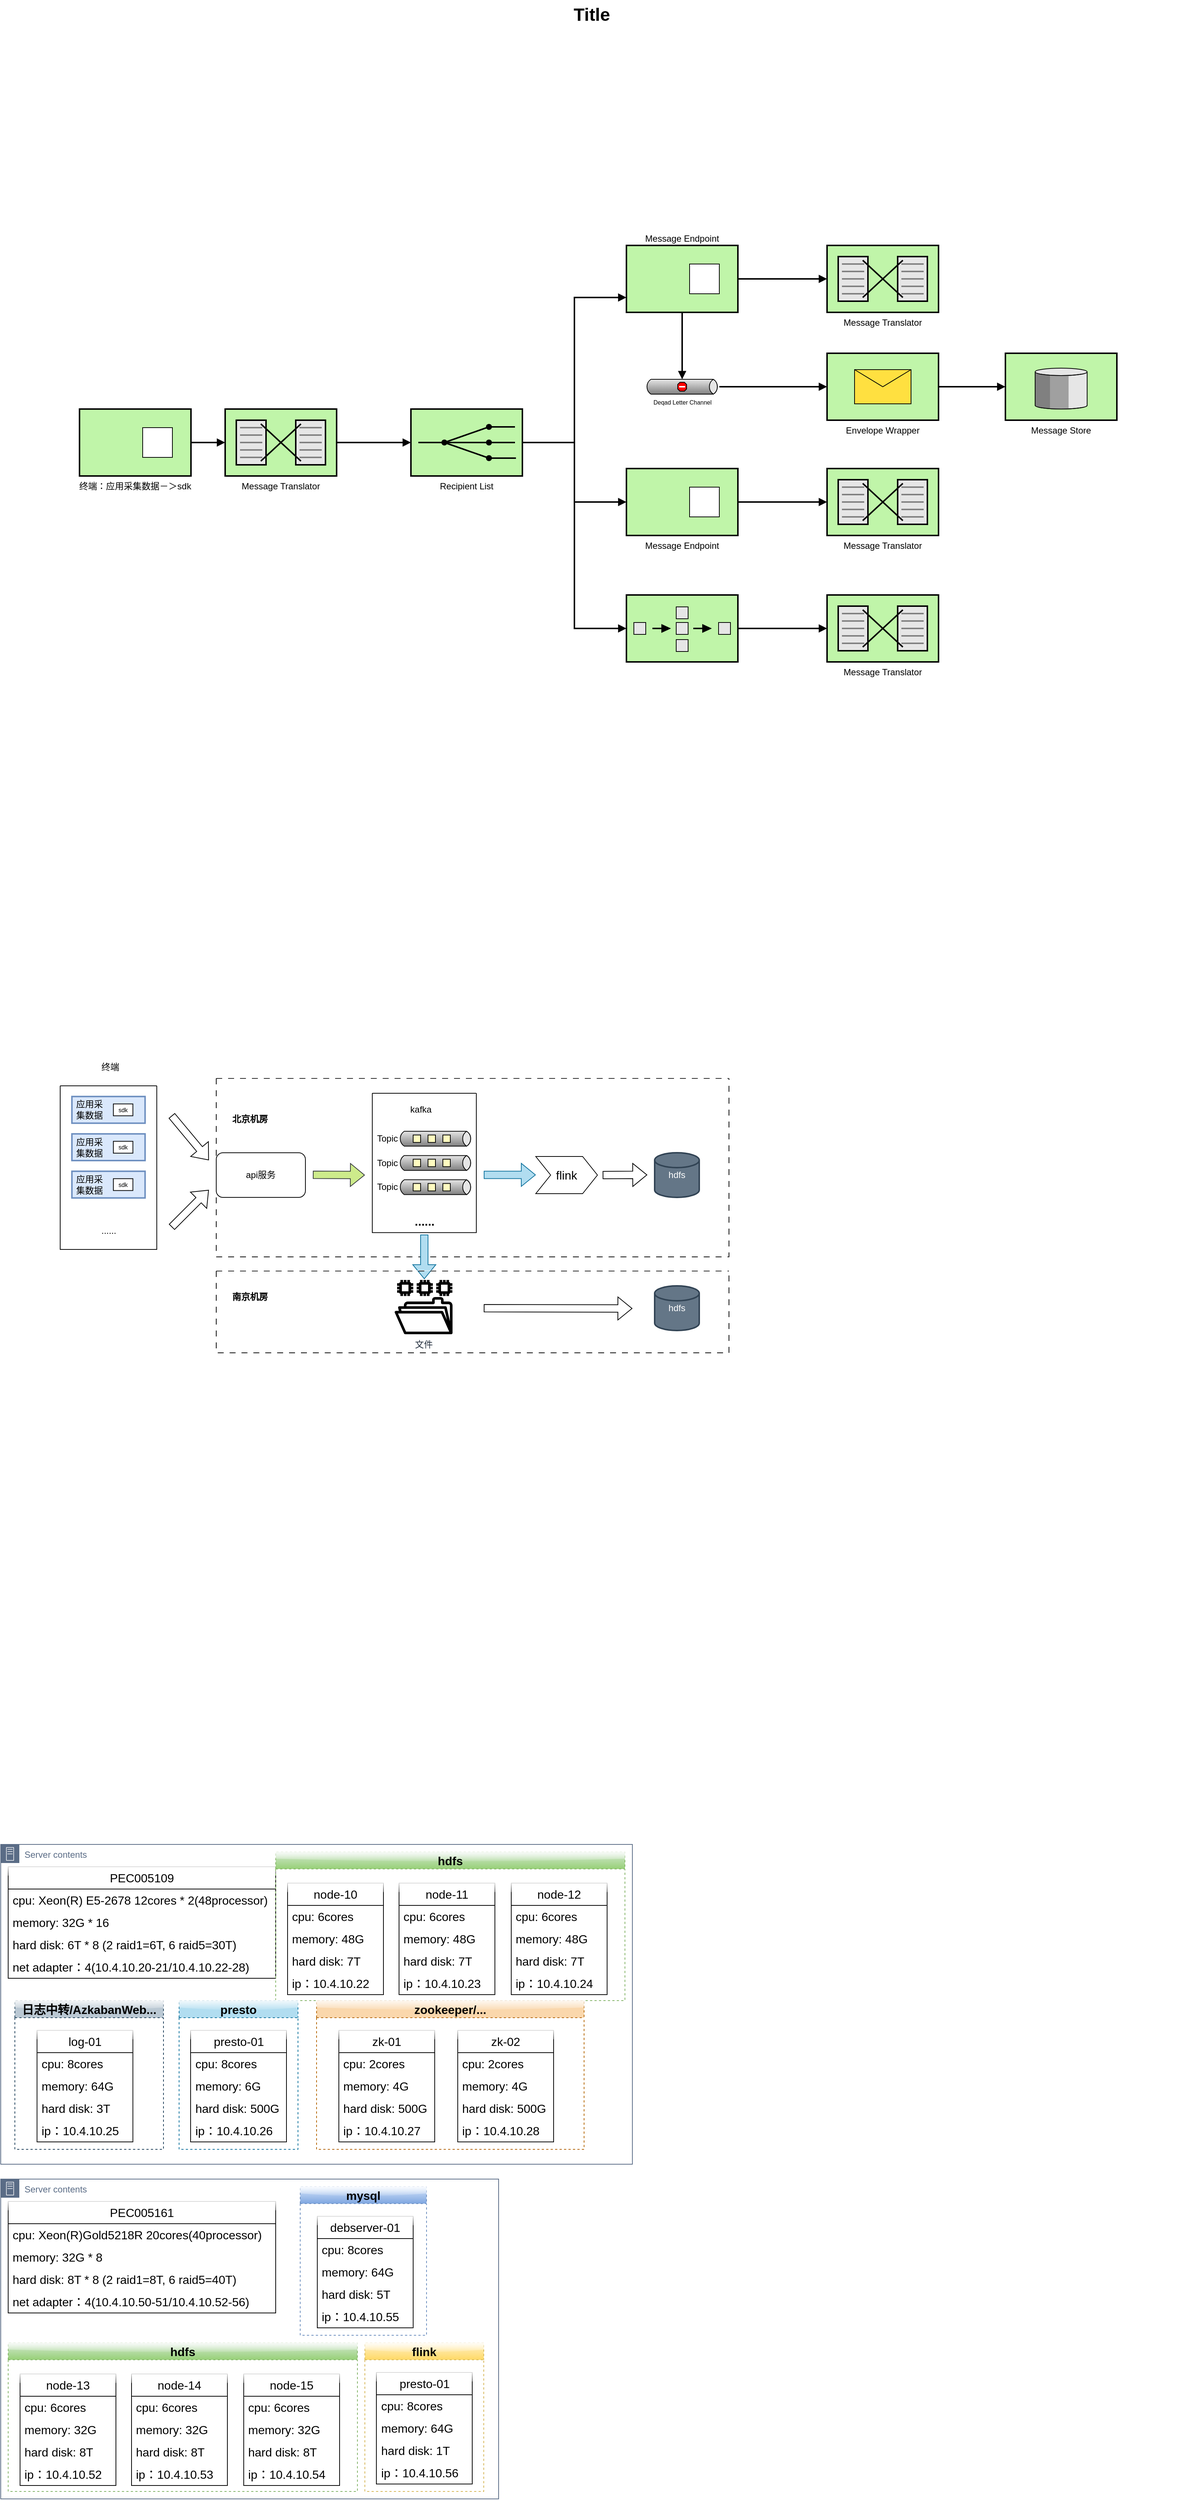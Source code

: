 <mxfile version="20.8.23" type="github">
  <diagram name="Page-1" id="74b105a0-9070-1c63-61bc-23e55f88626e">
    <mxGraphModel dx="1963" dy="1090" grid="1" gridSize="10" guides="1" tooltips="1" connect="1" arrows="0" fold="1" page="1" pageScale="1.5" pageWidth="1169" pageHeight="826" background="none" math="0" shadow="0">
      <root>
        <mxCell id="0" style=";html=1;" />
        <mxCell id="1" style=";html=1;" parent="0" />
        <mxCell id="10b056a9c633e61c-18" style="edgeStyle=orthogonalEdgeStyle;rounded=0;html=1;endArrow=block;endFill=1;jettySize=auto;orthogonalLoop=1;strokeWidth=2;startArrow=none;startFill=0;" parent="1" source="10b056a9c633e61c-1" target="10b056a9c633e61c-2" edge="1">
          <mxGeometry relative="1" as="geometry" />
        </mxCell>
        <mxCell id="10b056a9c633e61c-1" value="Message Translator" style="strokeWidth=2;dashed=0;align=center;fontSize=12;shape=mxgraph.eip.message_translator;fillColor=#c0f5a9;verticalLabelPosition=bottom;verticalAlign=top;" parent="1" vertex="1">
          <mxGeometry x="382" y="590" width="150" height="90" as="geometry" />
        </mxCell>
        <mxCell id="10b056a9c633e61c-19" style="edgeStyle=orthogonalEdgeStyle;rounded=0;html=1;endArrow=block;endFill=1;jettySize=auto;orthogonalLoop=1;strokeWidth=2;startArrow=none;startFill=0;" parent="1" source="10b056a9c633e61c-2" target="10b056a9c633e61c-6" edge="1">
          <mxGeometry relative="1" as="geometry">
            <Array as="points">
              <mxPoint x="852" y="635" />
              <mxPoint x="852" y="440" />
            </Array>
          </mxGeometry>
        </mxCell>
        <mxCell id="10b056a9c633e61c-20" style="edgeStyle=orthogonalEdgeStyle;rounded=0;html=1;endArrow=block;endFill=1;jettySize=auto;orthogonalLoop=1;strokeWidth=2;startArrow=none;startFill=0;" parent="1" source="10b056a9c633e61c-2" target="10b056a9c633e61c-8" edge="1">
          <mxGeometry relative="1" as="geometry" />
        </mxCell>
        <mxCell id="10b056a9c633e61c-21" style="edgeStyle=orthogonalEdgeStyle;rounded=0;html=1;endArrow=block;endFill=1;jettySize=auto;orthogonalLoop=1;strokeWidth=2;startArrow=none;startFill=0;" parent="1" source="10b056a9c633e61c-2" target="10b056a9c633e61c-14" edge="1">
          <mxGeometry relative="1" as="geometry">
            <Array as="points">
              <mxPoint x="852" y="635" />
              <mxPoint x="852" y="885" />
            </Array>
          </mxGeometry>
        </mxCell>
        <mxCell id="10b056a9c633e61c-2" value="Recipient List" style="strokeWidth=2;dashed=0;align=center;fontSize=12;fillColor=#c0f5a9;verticalLabelPosition=bottom;verticalAlign=top;shape=mxgraph.eip.recipient_list;" parent="1" vertex="1">
          <mxGeometry x="632" y="590" width="150" height="90" as="geometry" />
        </mxCell>
        <mxCell id="10b056a9c633e61c-17" style="edgeStyle=orthogonalEdgeStyle;rounded=0;html=1;endArrow=block;endFill=1;jettySize=auto;orthogonalLoop=1;strokeWidth=2;startArrow=none;startFill=0;" parent="1" source="10b056a9c633e61c-4" target="10b056a9c633e61c-1" edge="1">
          <mxGeometry relative="1" as="geometry" />
        </mxCell>
        <mxCell id="10b056a9c633e61c-4" value="终端：应用采集数据－＞sdk" style="strokeWidth=2;dashed=0;align=center;fontSize=12;shape=rect;verticalLabelPosition=bottom;verticalAlign=top;fillColor=#c0f5a9" parent="1" vertex="1">
          <mxGeometry x="186" y="590" width="150" height="90" as="geometry" />
        </mxCell>
        <mxCell id="10b056a9c633e61c-5" value="" style="strokeWidth=1;dashed=0;align=center;fontSize=8;shape=rect;fillColor=#ffffff;strokeColor=#000000;" parent="10b056a9c633e61c-4" vertex="1">
          <mxGeometry x="85" y="25" width="40" height="40" as="geometry" />
        </mxCell>
        <mxCell id="10b056a9c633e61c-22" style="edgeStyle=orthogonalEdgeStyle;rounded=0;html=1;endArrow=block;endFill=1;jettySize=auto;orthogonalLoop=1;strokeWidth=2;startArrow=none;startFill=0;" parent="1" source="10b056a9c633e61c-6" target="10b056a9c633e61c-10" edge="1">
          <mxGeometry relative="1" as="geometry" />
        </mxCell>
        <mxCell id="10b056a9c633e61c-25" style="edgeStyle=orthogonalEdgeStyle;rounded=0;html=1;endArrow=block;endFill=1;jettySize=auto;orthogonalLoop=1;strokeWidth=2;startArrow=none;startFill=0;" parent="1" source="10b056a9c633e61c-6" target="10b056a9c633e61c-12" edge="1">
          <mxGeometry relative="1" as="geometry" />
        </mxCell>
        <mxCell id="10b056a9c633e61c-6" value="Message Endpoint" style="strokeWidth=2;dashed=0;align=center;fontSize=12;shape=rect;verticalLabelPosition=top;verticalAlign=bottom;fillColor=#c0f5a9;labelPosition=center;" parent="1" vertex="1">
          <mxGeometry x="922" y="370" width="150" height="90" as="geometry" />
        </mxCell>
        <mxCell id="10b056a9c633e61c-7" value="" style="strokeWidth=1;dashed=0;align=center;fontSize=8;shape=rect;fillColor=#ffffff;strokeColor=#000000;" parent="10b056a9c633e61c-6" vertex="1">
          <mxGeometry x="85" y="25" width="40" height="40" as="geometry" />
        </mxCell>
        <mxCell id="10b056a9c633e61c-23" style="edgeStyle=orthogonalEdgeStyle;rounded=0;html=1;endArrow=block;endFill=1;jettySize=auto;orthogonalLoop=1;strokeWidth=2;startArrow=none;startFill=0;" parent="1" source="10b056a9c633e61c-8" target="10b056a9c633e61c-11" edge="1">
          <mxGeometry relative="1" as="geometry" />
        </mxCell>
        <mxCell id="10b056a9c633e61c-8" value="Message Endpoint" style="strokeWidth=2;dashed=0;align=center;fontSize=12;shape=rect;verticalLabelPosition=bottom;verticalAlign=top;fillColor=#c0f5a9" parent="1" vertex="1">
          <mxGeometry x="922" y="670" width="150" height="90" as="geometry" />
        </mxCell>
        <mxCell id="10b056a9c633e61c-9" value="" style="strokeWidth=1;dashed=0;align=center;fontSize=8;shape=rect" parent="10b056a9c633e61c-8" vertex="1">
          <mxGeometry x="85" y="25" width="40" height="40" as="geometry" />
        </mxCell>
        <mxCell id="10b056a9c633e61c-10" value="Message Translator" style="strokeWidth=2;dashed=0;align=center;fontSize=12;shape=mxgraph.eip.message_translator;fillColor=#c0f5a9;verticalLabelPosition=bottom;verticalAlign=top;" parent="1" vertex="1">
          <mxGeometry x="1192" y="370" width="150" height="90" as="geometry" />
        </mxCell>
        <mxCell id="10b056a9c633e61c-11" value="Message Translator" style="strokeWidth=2;dashed=0;align=center;fontSize=12;shape=mxgraph.eip.message_translator;fillColor=#c0f5a9;verticalLabelPosition=bottom;verticalAlign=top;" parent="1" vertex="1">
          <mxGeometry x="1192" y="670" width="150" height="90" as="geometry" />
        </mxCell>
        <mxCell id="10b056a9c633e61c-26" style="edgeStyle=orthogonalEdgeStyle;rounded=0;html=1;endArrow=block;endFill=1;jettySize=auto;orthogonalLoop=1;strokeWidth=2;startArrow=none;startFill=0;" parent="1" source="10b056a9c633e61c-12" target="10b056a9c633e61c-13" edge="1">
          <mxGeometry relative="1" as="geometry" />
        </mxCell>
        <mxCell id="10b056a9c633e61c-12" value="Deqad Letter Channel" style="strokeWidth=1;dashed=0;align=center;html=1;fontSize=8;shape=mxgraph.eip.deadLetterChannel;verticalLabelPosition=bottom;labelBackgroundColor=#ffffff;verticalAlign=top;" parent="1" vertex="1">
          <mxGeometry x="947" y="550" width="100" height="20" as="geometry" />
        </mxCell>
        <mxCell id="10b056a9c633e61c-27" style="edgeStyle=orthogonalEdgeStyle;rounded=0;html=1;endArrow=block;endFill=1;jettySize=auto;orthogonalLoop=1;strokeWidth=2;startArrow=none;startFill=0;" parent="1" source="10b056a9c633e61c-13" target="10b056a9c633e61c-15" edge="1">
          <mxGeometry relative="1" as="geometry" />
        </mxCell>
        <mxCell id="10b056a9c633e61c-13" value="Envelope Wrapper" style="strokeWidth=2;dashed=0;align=center;fontSize=12;fillColor=#c0f5a9;verticalLabelPosition=bottom;verticalAlign=top;shape=mxgraph.eip.envelope_wrapper;" parent="1" vertex="1">
          <mxGeometry x="1192" y="515" width="150" height="90" as="geometry" />
        </mxCell>
        <mxCell id="10b056a9c633e61c-24" style="edgeStyle=orthogonalEdgeStyle;rounded=0;html=1;endArrow=block;endFill=1;jettySize=auto;orthogonalLoop=1;strokeWidth=2;startArrow=none;startFill=0;" parent="1" source="10b056a9c633e61c-14" target="10b056a9c633e61c-16" edge="1">
          <mxGeometry relative="1" as="geometry" />
        </mxCell>
        <mxCell id="10b056a9c633e61c-14" value="" style="strokeWidth=2;dashed=0;align=center;fontSize=12;fillColor=#c0f5a9;verticalLabelPosition=bottom;verticalAlign=top;shape=mxgraph.eip.composed_message_processor;" parent="1" vertex="1">
          <mxGeometry x="922" y="840" width="150" height="90" as="geometry" />
        </mxCell>
        <mxCell id="10b056a9c633e61c-15" value="Message Store" style="strokeWidth=2;dashed=0;align=center;fontSize=12;verticalLabelPosition=bottom;verticalAlign=top;shape=mxgraph.eip.message_store;fillColor=#c0f5a9" parent="1" vertex="1">
          <mxGeometry x="1432" y="515" width="150" height="90" as="geometry" />
        </mxCell>
        <mxCell id="10b056a9c633e61c-16" value="Message Translator" style="strokeWidth=2;dashed=0;align=center;fontSize=12;shape=mxgraph.eip.message_translator;fillColor=#c0f5a9;verticalLabelPosition=bottom;verticalAlign=top;" parent="1" vertex="1">
          <mxGeometry x="1192" y="840" width="150" height="90" as="geometry" />
        </mxCell>
        <mxCell id="10b056a9c633e61c-30" value="Title" style="text;strokeColor=none;fillColor=none;html=1;fontSize=24;fontStyle=1;verticalAlign=middle;align=center;" parent="1" vertex="1">
          <mxGeometry x="80" y="40" width="1590" height="40" as="geometry" />
        </mxCell>
        <mxCell id="8BmL1JRRTXiNpXpdPoc--17" value="" style="group" vertex="1" connectable="0" parent="1">
          <mxGeometry x="160" y="1460" width="130" height="540" as="geometry" />
        </mxCell>
        <mxCell id="8BmL1JRRTXiNpXpdPoc--94" value="" style="group" vertex="1" connectable="0" parent="8BmL1JRRTXiNpXpdPoc--17">
          <mxGeometry width="130" height="260" as="geometry" />
        </mxCell>
        <mxCell id="8BmL1JRRTXiNpXpdPoc--5" value="" style="swimlane;startSize=0;" vertex="1" parent="8BmL1JRRTXiNpXpdPoc--94">
          <mxGeometry y="40" width="130" height="220" as="geometry" />
        </mxCell>
        <mxCell id="8BmL1JRRTXiNpXpdPoc--7" value="" style="strokeWidth=2;dashed=0;align=center;fontSize=8;shape=rect;verticalLabelPosition=bottom;verticalAlign=top;fillColor=#dae8fc;strokeColor=#6c8ebf;" vertex="1" parent="8BmL1JRRTXiNpXpdPoc--5">
          <mxGeometry x="15.758" y="14.359" width="98.484" height="35.897" as="geometry" />
        </mxCell>
        <mxCell id="8BmL1JRRTXiNpXpdPoc--8" value="sdk" style="strokeWidth=1;dashed=0;align=center;fontSize=8;shape=rect;" vertex="1" parent="8BmL1JRRTXiNpXpdPoc--7">
          <mxGeometry x="55.808" y="9.972" width="26.262" height="15.954" as="geometry" />
        </mxCell>
        <mxCell id="8BmL1JRRTXiNpXpdPoc--11" value="应用采集数据" style="text;html=1;strokeColor=none;fillColor=none;align=center;verticalAlign=middle;whiteSpace=wrap;rounded=0;" vertex="1" parent="8BmL1JRRTXiNpXpdPoc--7">
          <mxGeometry x="3.939" y="11.966" width="39.394" height="11.966" as="geometry" />
        </mxCell>
        <mxCell id="8BmL1JRRTXiNpXpdPoc--16" value="......" style="text;html=1;align=center;verticalAlign=middle;resizable=0;points=[];autosize=1;strokeColor=none;fillColor=none;" vertex="1" parent="8BmL1JRRTXiNpXpdPoc--5">
          <mxGeometry x="45.002" y="179.996" width="40" height="30" as="geometry" />
        </mxCell>
        <mxCell id="8BmL1JRRTXiNpXpdPoc--43" value="" style="strokeWidth=2;dashed=0;align=center;fontSize=8;shape=rect;verticalLabelPosition=bottom;verticalAlign=top;fillColor=#dae8fc;strokeColor=#6c8ebf;" vertex="1" parent="8BmL1JRRTXiNpXpdPoc--5">
          <mxGeometry x="15.758" y="64.615" width="98.484" height="35.897" as="geometry" />
        </mxCell>
        <mxCell id="8BmL1JRRTXiNpXpdPoc--44" value="sdk" style="strokeWidth=1;dashed=0;align=center;fontSize=8;shape=rect;" vertex="1" parent="8BmL1JRRTXiNpXpdPoc--43">
          <mxGeometry x="55.808" y="9.972" width="26.262" height="15.954" as="geometry" />
        </mxCell>
        <mxCell id="8BmL1JRRTXiNpXpdPoc--45" value="应用采集数据" style="text;html=1;strokeColor=none;fillColor=none;align=center;verticalAlign=middle;whiteSpace=wrap;rounded=0;" vertex="1" parent="8BmL1JRRTXiNpXpdPoc--43">
          <mxGeometry x="3.939" y="11.966" width="39.394" height="11.966" as="geometry" />
        </mxCell>
        <mxCell id="8BmL1JRRTXiNpXpdPoc--46" value="" style="strokeWidth=2;dashed=0;align=center;fontSize=8;shape=rect;verticalLabelPosition=bottom;verticalAlign=top;fillColor=#dae8fc;strokeColor=#6c8ebf;" vertex="1" parent="8BmL1JRRTXiNpXpdPoc--5">
          <mxGeometry x="15.758" y="114.872" width="98.484" height="35.897" as="geometry" />
        </mxCell>
        <mxCell id="8BmL1JRRTXiNpXpdPoc--47" value="sdk" style="strokeWidth=1;dashed=0;align=center;fontSize=8;shape=rect;" vertex="1" parent="8BmL1JRRTXiNpXpdPoc--46">
          <mxGeometry x="55.808" y="9.972" width="26.262" height="15.954" as="geometry" />
        </mxCell>
        <mxCell id="8BmL1JRRTXiNpXpdPoc--48" value="应用采集数据" style="text;html=1;strokeColor=none;fillColor=none;align=center;verticalAlign=middle;whiteSpace=wrap;rounded=0;" vertex="1" parent="8BmL1JRRTXiNpXpdPoc--46">
          <mxGeometry x="3.939" y="11.966" width="39.394" height="11.966" as="geometry" />
        </mxCell>
        <mxCell id="8BmL1JRRTXiNpXpdPoc--10" value="终端" style="text;html=1;align=center;verticalAlign=middle;resizable=0;points=[];autosize=1;strokeColor=none;fillColor=none;" vertex="1" parent="8BmL1JRRTXiNpXpdPoc--94">
          <mxGeometry x="41.789" width="50" height="30" as="geometry" />
        </mxCell>
        <mxCell id="8BmL1JRRTXiNpXpdPoc--23" value="api服务" style="rounded=1;whiteSpace=wrap;html=1;" vertex="1" parent="1">
          <mxGeometry x="370" y="1590" width="120" height="60" as="geometry" />
        </mxCell>
        <mxCell id="8BmL1JRRTXiNpXpdPoc--24" value="" style="shape=flexArrow;endArrow=classic;html=1;rounded=0;" edge="1" parent="1">
          <mxGeometry width="50" height="50" relative="1" as="geometry">
            <mxPoint x="310" y="1690" as="sourcePoint" />
            <mxPoint x="360" y="1640" as="targetPoint" />
          </mxGeometry>
        </mxCell>
        <mxCell id="8BmL1JRRTXiNpXpdPoc--25" value="" style="shape=flexArrow;endArrow=classic;html=1;rounded=0;" edge="1" parent="1">
          <mxGeometry width="50" height="50" relative="1" as="geometry">
            <mxPoint x="310" y="1540" as="sourcePoint" />
            <mxPoint x="360" y="1600" as="targetPoint" />
          </mxGeometry>
        </mxCell>
        <mxCell id="8BmL1JRRTXiNpXpdPoc--28" value="" style="shape=flexArrow;endArrow=classic;html=1;rounded=0;fillColor=#cdeb8b;strokeColor=#36393d;" edge="1" parent="1">
          <mxGeometry width="50" height="50" relative="1" as="geometry">
            <mxPoint x="500" y="1619.58" as="sourcePoint" />
            <mxPoint x="570" y="1620" as="targetPoint" />
          </mxGeometry>
        </mxCell>
        <mxCell id="8BmL1JRRTXiNpXpdPoc--33" value="" style="strokeWidth=2;dashed=0;align=center;fontSize=8;html=1;shape=rect;" vertex="1" parent="1">
          <mxGeometry x="707" y="1850" as="geometry" />
        </mxCell>
        <mxCell id="8BmL1JRRTXiNpXpdPoc--56" value="" style="swimlane;startSize=0;dashed=1;dashPattern=8 8;fontStyle=1;rounded=0;shadow=0;glass=1;" vertex="1" parent="1">
          <mxGeometry x="370" y="1490" width="690" height="240" as="geometry" />
        </mxCell>
        <mxCell id="8BmL1JRRTXiNpXpdPoc--58" value="北京机房" style="text;html=1;align=center;verticalAlign=middle;resizable=0;points=[];autosize=1;strokeColor=none;fillColor=none;fontStyle=1" vertex="1" parent="8BmL1JRRTXiNpXpdPoc--56">
          <mxGeometry x="10" y="40" width="70" height="30" as="geometry" />
        </mxCell>
        <mxCell id="8BmL1JRRTXiNpXpdPoc--80" value="hdfs" style="strokeWidth=2;html=1;shape=mxgraph.flowchart.database;whiteSpace=wrap;rounded=0;shadow=0;glass=1;sketch=0;fillColor=#647687;fontColor=#ffffff;strokeColor=#314354;" vertex="1" parent="8BmL1JRRTXiNpXpdPoc--56">
          <mxGeometry x="590" y="100" width="60" height="60" as="geometry" />
        </mxCell>
        <mxCell id="8BmL1JRRTXiNpXpdPoc--39" value="" style="shape=flexArrow;endArrow=classic;html=1;rounded=0;fillColor=#b1ddf0;strokeColor=#10739e;" edge="1" parent="8BmL1JRRTXiNpXpdPoc--56">
          <mxGeometry width="50" height="50" relative="1" as="geometry">
            <mxPoint x="360" y="129.71" as="sourcePoint" />
            <mxPoint x="430" y="129.71" as="targetPoint" />
          </mxGeometry>
        </mxCell>
        <mxCell id="8BmL1JRRTXiNpXpdPoc--92" value="" style="shape=flexArrow;endArrow=classic;html=1;rounded=0;fontSize=16;fillColor=#b1ddf0;strokeColor=#10739e;" edge="1" parent="8BmL1JRRTXiNpXpdPoc--56">
          <mxGeometry width="50" height="50" relative="1" as="geometry">
            <mxPoint x="280" y="210" as="sourcePoint" />
            <mxPoint x="280" y="270" as="targetPoint" />
          </mxGeometry>
        </mxCell>
        <mxCell id="8BmL1JRRTXiNpXpdPoc--93" value="flink" style="shape=step;perimeter=stepPerimeter;whiteSpace=wrap;html=1;fixedSize=1;rounded=0;shadow=0;glass=1;sketch=0;fontSize=16;fillColor=#FFFFFF;" vertex="1" parent="8BmL1JRRTXiNpXpdPoc--56">
          <mxGeometry x="430" y="105" width="83" height="50" as="geometry" />
        </mxCell>
        <mxCell id="8BmL1JRRTXiNpXpdPoc--53" value="" style="shape=flexArrow;endArrow=classic;html=1;rounded=0;" edge="1" parent="8BmL1JRRTXiNpXpdPoc--56">
          <mxGeometry width="50" height="50" relative="1" as="geometry">
            <mxPoint x="520" y="130" as="sourcePoint" />
            <mxPoint x="580" y="129.71" as="targetPoint" />
          </mxGeometry>
        </mxCell>
        <mxCell id="8BmL1JRRTXiNpXpdPoc--61" value="" style="swimlane;startSize=0;dashed=1;dashPattern=8 8;fontStyle=1;rounded=0;shadow=0;glass=1;" vertex="1" parent="1">
          <mxGeometry x="370" y="1749" width="690" height="110" as="geometry" />
        </mxCell>
        <mxCell id="8BmL1JRRTXiNpXpdPoc--62" value="南京机房" style="text;html=1;align=center;verticalAlign=middle;resizable=0;points=[];autosize=1;strokeColor=none;fillColor=none;fontStyle=1" vertex="1" parent="8BmL1JRRTXiNpXpdPoc--61">
          <mxGeometry x="10" y="20" width="70" height="30" as="geometry" />
        </mxCell>
        <mxCell id="8BmL1JRRTXiNpXpdPoc--71" value="" style="shape=flexArrow;endArrow=classic;html=1;rounded=0;" edge="1" parent="8BmL1JRRTXiNpXpdPoc--61">
          <mxGeometry width="50" height="50" relative="1" as="geometry">
            <mxPoint x="360" y="50" as="sourcePoint" />
            <mxPoint x="560" y="50.42" as="targetPoint" />
          </mxGeometry>
        </mxCell>
        <mxCell id="8BmL1JRRTXiNpXpdPoc--81" value="hdfs" style="strokeWidth=2;html=1;shape=mxgraph.flowchart.database;whiteSpace=wrap;rounded=0;shadow=0;glass=1;sketch=0;fillColor=#647687;fontColor=#ffffff;strokeColor=#314354;" vertex="1" parent="8BmL1JRRTXiNpXpdPoc--61">
          <mxGeometry x="590" y="20" width="60" height="60" as="geometry" />
        </mxCell>
        <mxCell id="8BmL1JRRTXiNpXpdPoc--82" value="文件" style="sketch=0;outlineConnect=0;fontColor=#232F3E;gradientColor=none;fillColor=#000000;strokeColor=none;dashed=0;verticalLabelPosition=bottom;verticalAlign=top;align=center;html=1;fontSize=12;fontStyle=0;aspect=fixed;pointerEvents=1;shape=mxgraph.aws4.file_system;rounded=0;shadow=0;glass=1;" vertex="1" parent="8BmL1JRRTXiNpXpdPoc--61">
          <mxGeometry x="240" y="12" width="78" height="73" as="geometry" />
        </mxCell>
        <mxCell id="8BmL1JRRTXiNpXpdPoc--49" value="" style="group" vertex="1" connectable="0" parent="1">
          <mxGeometry x="580" y="1480" width="140" height="220" as="geometry" />
        </mxCell>
        <mxCell id="8BmL1JRRTXiNpXpdPoc--38" value="" style="swimlane;startSize=0;" vertex="1" parent="8BmL1JRRTXiNpXpdPoc--49">
          <mxGeometry y="30.0" width="140" height="187.41" as="geometry" />
        </mxCell>
        <mxCell id="8BmL1JRRTXiNpXpdPoc--29" value="" style="strokeWidth=1;outlineConnect=0;dashed=0;align=center;html=1;fontSize=8;shape=mxgraph.eip.dataChannel;verticalLabelPosition=bottom;labelBackgroundColor=#ffffff;verticalAlign=top;" vertex="1" parent="8BmL1JRRTXiNpXpdPoc--38">
          <mxGeometry x="35" y="52.961" width="100" height="16.296" as="geometry" />
        </mxCell>
        <mxCell id="8BmL1JRRTXiNpXpdPoc--30" value="" style="strokeWidth=1;outlineConnect=0;dashed=0;align=center;html=1;fontSize=8;shape=mxgraph.eip.dataChannel;verticalLabelPosition=bottom;labelBackgroundColor=#ffffff;verticalAlign=top;" vertex="1" parent="8BmL1JRRTXiNpXpdPoc--38">
          <mxGeometry x="35" y="85.553" width="100" height="16.296" as="geometry" />
        </mxCell>
        <mxCell id="8BmL1JRRTXiNpXpdPoc--31" value="" style="strokeWidth=1;outlineConnect=0;dashed=0;align=center;html=1;fontSize=8;shape=mxgraph.eip.dataChannel;verticalLabelPosition=bottom;labelBackgroundColor=#ffffff;verticalAlign=top;" vertex="1" parent="8BmL1JRRTXiNpXpdPoc--38">
          <mxGeometry x="35" y="118.146" width="100" height="16.296" as="geometry" />
        </mxCell>
        <mxCell id="8BmL1JRRTXiNpXpdPoc--52" value="&lt;b&gt;&lt;font style=&quot;font-size: 16px;&quot;&gt;......&lt;/font&gt;&lt;/b&gt;" style="text;html=1;align=center;verticalAlign=middle;resizable=0;points=[];autosize=1;strokeColor=none;fillColor=none;" vertex="1" parent="8BmL1JRRTXiNpXpdPoc--38">
          <mxGeometry x="45.002" y="157.407" width="50" height="30" as="geometry" />
        </mxCell>
        <mxCell id="8BmL1JRRTXiNpXpdPoc--40" value="kafka" style="text;html=1;align=center;verticalAlign=middle;resizable=0;points=[];autosize=1;strokeColor=none;fillColor=none;" vertex="1" parent="8BmL1JRRTXiNpXpdPoc--38">
          <mxGeometry x="40" y="7.414" width="50" height="30" as="geometry" />
        </mxCell>
        <mxCell id="8BmL1JRRTXiNpXpdPoc--83" value="Topic" style="text;html=1;align=center;verticalAlign=middle;resizable=0;points=[];autosize=1;strokeColor=none;fillColor=none;" vertex="1" parent="8BmL1JRRTXiNpXpdPoc--38">
          <mxGeometry x="-5" y="46.11" width="50" height="30" as="geometry" />
        </mxCell>
        <mxCell id="8BmL1JRRTXiNpXpdPoc--84" value="Topic" style="text;html=1;align=center;verticalAlign=middle;resizable=0;points=[];autosize=1;strokeColor=none;fillColor=none;" vertex="1" parent="8BmL1JRRTXiNpXpdPoc--38">
          <mxGeometry x="-5" y="78.7" width="50" height="30" as="geometry" />
        </mxCell>
        <mxCell id="8BmL1JRRTXiNpXpdPoc--86" value="Topic" style="text;html=1;align=center;verticalAlign=middle;resizable=0;points=[];autosize=1;strokeColor=none;fillColor=none;" vertex="1" parent="8BmL1JRRTXiNpXpdPoc--38">
          <mxGeometry x="-5" y="111.29" width="50" height="30" as="geometry" />
        </mxCell>
        <mxCell id="8BmL1JRRTXiNpXpdPoc--95" value="Server contents" style="points=[[0,0],[0.25,0],[0.5,0],[0.75,0],[1,0],[1,0.25],[1,0.5],[1,0.75],[1,1],[0.75,1],[0.5,1],[0.25,1],[0,1],[0,0.75],[0,0.5],[0,0.25]];outlineConnect=0;gradientColor=none;html=1;whiteSpace=wrap;fontSize=12;fontStyle=0;container=1;pointerEvents=0;collapsible=0;recursiveResize=0;shape=mxgraph.aws4.group;grIcon=mxgraph.aws4.group_on_premise;strokeColor=#5A6C86;fillColor=none;verticalAlign=top;align=left;spacingLeft=30;fontColor=#5A6C86;dashed=0;rounded=0;shadow=0;glass=1;sketch=0;" vertex="1" parent="1">
          <mxGeometry x="80" y="2520" width="850" height="430" as="geometry" />
        </mxCell>
        <mxCell id="8BmL1JRRTXiNpXpdPoc--97" value="PEC005109" style="swimlane;fontStyle=0;childLayout=stackLayout;horizontal=1;startSize=30;horizontalStack=0;resizeParent=1;resizeParentMax=0;resizeLast=0;collapsible=1;marginBottom=0;whiteSpace=wrap;html=1;rounded=0;shadow=0;glass=1;sketch=0;fontSize=16;fillColor=#FFFFFF;" vertex="1" parent="8BmL1JRRTXiNpXpdPoc--95">
          <mxGeometry x="10" y="30" width="360" height="150" as="geometry">
            <mxRectangle x="21" y="40" width="110" height="30" as="alternateBounds" />
          </mxGeometry>
        </mxCell>
        <mxCell id="8BmL1JRRTXiNpXpdPoc--98" value="cpu: Xeon(R) E5-2678 12cores * 2(48processor)" style="text;strokeColor=none;fillColor=none;align=left;verticalAlign=middle;spacingLeft=4;spacingRight=4;overflow=hidden;points=[[0,0.5],[1,0.5]];portConstraint=eastwest;rotatable=0;whiteSpace=wrap;html=1;fontSize=16;" vertex="1" parent="8BmL1JRRTXiNpXpdPoc--97">
          <mxGeometry y="30" width="360" height="30" as="geometry" />
        </mxCell>
        <mxCell id="8BmL1JRRTXiNpXpdPoc--99" value="memory: 32G * 16" style="text;strokeColor=none;fillColor=none;align=left;verticalAlign=middle;spacingLeft=4;spacingRight=4;overflow=hidden;points=[[0,0.5],[1,0.5]];portConstraint=eastwest;rotatable=0;whiteSpace=wrap;html=1;fontSize=16;" vertex="1" parent="8BmL1JRRTXiNpXpdPoc--97">
          <mxGeometry y="60" width="360" height="30" as="geometry" />
        </mxCell>
        <mxCell id="8BmL1JRRTXiNpXpdPoc--100" value="hard disk: 6T * 8 (2 raid1=6T, 6 raid5=30T)" style="text;strokeColor=none;fillColor=none;align=left;verticalAlign=middle;spacingLeft=4;spacingRight=4;overflow=hidden;points=[[0,0.5],[1,0.5]];portConstraint=eastwest;rotatable=0;whiteSpace=wrap;html=1;fontSize=16;" vertex="1" parent="8BmL1JRRTXiNpXpdPoc--97">
          <mxGeometry y="90" width="360" height="30" as="geometry" />
        </mxCell>
        <mxCell id="8BmL1JRRTXiNpXpdPoc--103" value="net adapter：4(10.4.10.20-21/10.4.10.22-28)" style="text;strokeColor=none;fillColor=none;align=left;verticalAlign=middle;spacingLeft=4;spacingRight=4;overflow=hidden;points=[[0,0.5],[1,0.5]];portConstraint=eastwest;rotatable=0;whiteSpace=wrap;html=1;fontSize=16;" vertex="1" parent="8BmL1JRRTXiNpXpdPoc--97">
          <mxGeometry y="120" width="360" height="30" as="geometry" />
        </mxCell>
        <mxCell id="8BmL1JRRTXiNpXpdPoc--148" value="hdfs" style="swimlane;whiteSpace=wrap;html=1;rounded=0;shadow=0;glass=1;dashed=1;labelBackgroundColor=none;labelBorderColor=none;sketch=0;strokeColor=#82b366;fontSize=16;fillColor=#d5e8d4;gradientColor=#97d077;" vertex="1" parent="8BmL1JRRTXiNpXpdPoc--95">
          <mxGeometry x="370" y="10" width="470" height="200" as="geometry" />
        </mxCell>
        <mxCell id="8BmL1JRRTXiNpXpdPoc--109" value="node-11" style="swimlane;fontStyle=0;childLayout=stackLayout;horizontal=1;startSize=30;horizontalStack=0;resizeParent=1;resizeParentMax=0;resizeLast=0;collapsible=1;marginBottom=0;whiteSpace=wrap;html=1;rounded=0;shadow=0;glass=1;sketch=0;fontSize=16;fillColor=#FFFFFF;" vertex="1" parent="8BmL1JRRTXiNpXpdPoc--148">
          <mxGeometry x="166" y="42" width="129" height="150" as="geometry">
            <mxRectangle x="21" y="40" width="110" height="30" as="alternateBounds" />
          </mxGeometry>
        </mxCell>
        <mxCell id="8BmL1JRRTXiNpXpdPoc--110" value="cpu: 6cores&amp;nbsp;" style="text;strokeColor=none;fillColor=none;align=left;verticalAlign=middle;spacingLeft=4;spacingRight=4;overflow=hidden;points=[[0,0.5],[1,0.5]];portConstraint=eastwest;rotatable=0;whiteSpace=wrap;html=1;fontSize=16;" vertex="1" parent="8BmL1JRRTXiNpXpdPoc--109">
          <mxGeometry y="30" width="129" height="30" as="geometry" />
        </mxCell>
        <mxCell id="8BmL1JRRTXiNpXpdPoc--111" value="memory: 48G&amp;nbsp;" style="text;strokeColor=none;fillColor=none;align=left;verticalAlign=middle;spacingLeft=4;spacingRight=4;overflow=hidden;points=[[0,0.5],[1,0.5]];portConstraint=eastwest;rotatable=0;whiteSpace=wrap;html=1;fontSize=16;" vertex="1" parent="8BmL1JRRTXiNpXpdPoc--109">
          <mxGeometry y="60" width="129" height="30" as="geometry" />
        </mxCell>
        <mxCell id="8BmL1JRRTXiNpXpdPoc--112" value="hard disk: 7T" style="text;strokeColor=none;fillColor=none;align=left;verticalAlign=middle;spacingLeft=4;spacingRight=4;overflow=hidden;points=[[0,0.5],[1,0.5]];portConstraint=eastwest;rotatable=0;whiteSpace=wrap;html=1;fontSize=16;" vertex="1" parent="8BmL1JRRTXiNpXpdPoc--109">
          <mxGeometry y="90" width="129" height="30" as="geometry" />
        </mxCell>
        <mxCell id="8BmL1JRRTXiNpXpdPoc--113" value="ip：10.4.10.23" style="text;strokeColor=none;fillColor=none;align=left;verticalAlign=middle;spacingLeft=4;spacingRight=4;overflow=hidden;points=[[0,0.5],[1,0.5]];portConstraint=eastwest;rotatable=0;whiteSpace=wrap;html=1;fontSize=16;" vertex="1" parent="8BmL1JRRTXiNpXpdPoc--109">
          <mxGeometry y="120" width="129" height="30" as="geometry" />
        </mxCell>
        <mxCell id="8BmL1JRRTXiNpXpdPoc--114" value="node-12" style="swimlane;fontStyle=0;childLayout=stackLayout;horizontal=1;startSize=30;horizontalStack=0;resizeParent=1;resizeParentMax=0;resizeLast=0;collapsible=1;marginBottom=0;whiteSpace=wrap;html=1;rounded=0;shadow=0;glass=1;sketch=0;fontSize=16;fillColor=#FFFFFF;" vertex="1" parent="8BmL1JRRTXiNpXpdPoc--148">
          <mxGeometry x="317" y="42" width="129" height="150" as="geometry">
            <mxRectangle x="21" y="40" width="110" height="30" as="alternateBounds" />
          </mxGeometry>
        </mxCell>
        <mxCell id="8BmL1JRRTXiNpXpdPoc--115" value="cpu: 6cores&amp;nbsp;" style="text;strokeColor=none;fillColor=none;align=left;verticalAlign=middle;spacingLeft=4;spacingRight=4;overflow=hidden;points=[[0,0.5],[1,0.5]];portConstraint=eastwest;rotatable=0;whiteSpace=wrap;html=1;fontSize=16;" vertex="1" parent="8BmL1JRRTXiNpXpdPoc--114">
          <mxGeometry y="30" width="129" height="30" as="geometry" />
        </mxCell>
        <mxCell id="8BmL1JRRTXiNpXpdPoc--116" value="memory: 48G&amp;nbsp;" style="text;strokeColor=none;fillColor=none;align=left;verticalAlign=middle;spacingLeft=4;spacingRight=4;overflow=hidden;points=[[0,0.5],[1,0.5]];portConstraint=eastwest;rotatable=0;whiteSpace=wrap;html=1;fontSize=16;" vertex="1" parent="8BmL1JRRTXiNpXpdPoc--114">
          <mxGeometry y="60" width="129" height="30" as="geometry" />
        </mxCell>
        <mxCell id="8BmL1JRRTXiNpXpdPoc--117" value="hard disk: 7T" style="text;strokeColor=none;fillColor=none;align=left;verticalAlign=middle;spacingLeft=4;spacingRight=4;overflow=hidden;points=[[0,0.5],[1,0.5]];portConstraint=eastwest;rotatable=0;whiteSpace=wrap;html=1;fontSize=16;" vertex="1" parent="8BmL1JRRTXiNpXpdPoc--114">
          <mxGeometry y="90" width="129" height="30" as="geometry" />
        </mxCell>
        <mxCell id="8BmL1JRRTXiNpXpdPoc--118" value="ip：10.4.10.24" style="text;strokeColor=none;fillColor=none;align=left;verticalAlign=middle;spacingLeft=4;spacingRight=4;overflow=hidden;points=[[0,0.5],[1,0.5]];portConstraint=eastwest;rotatable=0;whiteSpace=wrap;html=1;fontSize=16;" vertex="1" parent="8BmL1JRRTXiNpXpdPoc--114">
          <mxGeometry y="120" width="129" height="30" as="geometry" />
        </mxCell>
        <mxCell id="8BmL1JRRTXiNpXpdPoc--104" value="node-10" style="swimlane;fontStyle=0;childLayout=stackLayout;horizontal=1;startSize=30;horizontalStack=0;resizeParent=1;resizeParentMax=0;resizeLast=0;collapsible=1;marginBottom=0;whiteSpace=wrap;html=1;rounded=0;shadow=0;glass=1;sketch=0;fontSize=16;fillColor=#FFFFFF;" vertex="1" parent="8BmL1JRRTXiNpXpdPoc--148">
          <mxGeometry x="16" y="42" width="129" height="150" as="geometry">
            <mxRectangle x="21" y="40" width="110" height="30" as="alternateBounds" />
          </mxGeometry>
        </mxCell>
        <mxCell id="8BmL1JRRTXiNpXpdPoc--105" value="cpu: 6cores&amp;nbsp;" style="text;strokeColor=none;fillColor=none;align=left;verticalAlign=middle;spacingLeft=4;spacingRight=4;overflow=hidden;points=[[0,0.5],[1,0.5]];portConstraint=eastwest;rotatable=0;whiteSpace=wrap;html=1;fontSize=16;" vertex="1" parent="8BmL1JRRTXiNpXpdPoc--104">
          <mxGeometry y="30" width="129" height="30" as="geometry" />
        </mxCell>
        <mxCell id="8BmL1JRRTXiNpXpdPoc--106" value="memory: 48G&amp;nbsp;" style="text;strokeColor=none;fillColor=none;align=left;verticalAlign=middle;spacingLeft=4;spacingRight=4;overflow=hidden;points=[[0,0.5],[1,0.5]];portConstraint=eastwest;rotatable=0;whiteSpace=wrap;html=1;fontSize=16;" vertex="1" parent="8BmL1JRRTXiNpXpdPoc--104">
          <mxGeometry y="60" width="129" height="30" as="geometry" />
        </mxCell>
        <mxCell id="8BmL1JRRTXiNpXpdPoc--107" value="hard disk: 7T" style="text;strokeColor=none;fillColor=none;align=left;verticalAlign=middle;spacingLeft=4;spacingRight=4;overflow=hidden;points=[[0,0.5],[1,0.5]];portConstraint=eastwest;rotatable=0;whiteSpace=wrap;html=1;fontSize=16;" vertex="1" parent="8BmL1JRRTXiNpXpdPoc--104">
          <mxGeometry y="90" width="129" height="30" as="geometry" />
        </mxCell>
        <mxCell id="8BmL1JRRTXiNpXpdPoc--108" value="ip：10.4.10.22" style="text;strokeColor=none;fillColor=none;align=left;verticalAlign=middle;spacingLeft=4;spacingRight=4;overflow=hidden;points=[[0,0.5],[1,0.5]];portConstraint=eastwest;rotatable=0;whiteSpace=wrap;html=1;fontSize=16;" vertex="1" parent="8BmL1JRRTXiNpXpdPoc--104">
          <mxGeometry y="120" width="129" height="30" as="geometry" />
        </mxCell>
        <mxCell id="8BmL1JRRTXiNpXpdPoc--150" value="日志中转/AzkabanWeb..." style="swimlane;whiteSpace=wrap;html=1;rounded=0;shadow=0;glass=1;dashed=1;labelBackgroundColor=none;labelBorderColor=none;sketch=0;strokeColor=#23445d;fontSize=16;fillColor=#bac8d3;" vertex="1" parent="8BmL1JRRTXiNpXpdPoc--95">
          <mxGeometry x="19" y="210" width="200" height="200" as="geometry" />
        </mxCell>
        <mxCell id="8BmL1JRRTXiNpXpdPoc--122" value="log-01" style="swimlane;fontStyle=0;childLayout=stackLayout;horizontal=1;startSize=30;horizontalStack=0;resizeParent=1;resizeParentMax=0;resizeLast=0;collapsible=1;marginBottom=0;whiteSpace=wrap;html=1;rounded=0;shadow=0;glass=1;sketch=0;fontSize=16;fillColor=#FFFFFF;" vertex="1" parent="8BmL1JRRTXiNpXpdPoc--150">
          <mxGeometry x="29.83" y="40" width="129" height="150" as="geometry">
            <mxRectangle x="21" y="40" width="110" height="30" as="alternateBounds" />
          </mxGeometry>
        </mxCell>
        <mxCell id="8BmL1JRRTXiNpXpdPoc--123" value="cpu: 8cores&amp;nbsp;" style="text;strokeColor=none;fillColor=none;align=left;verticalAlign=middle;spacingLeft=4;spacingRight=4;overflow=hidden;points=[[0,0.5],[1,0.5]];portConstraint=eastwest;rotatable=0;whiteSpace=wrap;html=1;fontSize=16;" vertex="1" parent="8BmL1JRRTXiNpXpdPoc--122">
          <mxGeometry y="30" width="129" height="30" as="geometry" />
        </mxCell>
        <mxCell id="8BmL1JRRTXiNpXpdPoc--124" value="memory: 64G&amp;nbsp;" style="text;strokeColor=none;fillColor=none;align=left;verticalAlign=middle;spacingLeft=4;spacingRight=4;overflow=hidden;points=[[0,0.5],[1,0.5]];portConstraint=eastwest;rotatable=0;whiteSpace=wrap;html=1;fontSize=16;" vertex="1" parent="8BmL1JRRTXiNpXpdPoc--122">
          <mxGeometry y="60" width="129" height="30" as="geometry" />
        </mxCell>
        <mxCell id="8BmL1JRRTXiNpXpdPoc--125" value="hard disk: 3T" style="text;strokeColor=none;fillColor=none;align=left;verticalAlign=middle;spacingLeft=4;spacingRight=4;overflow=hidden;points=[[0,0.5],[1,0.5]];portConstraint=eastwest;rotatable=0;whiteSpace=wrap;html=1;fontSize=16;" vertex="1" parent="8BmL1JRRTXiNpXpdPoc--122">
          <mxGeometry y="90" width="129" height="30" as="geometry" />
        </mxCell>
        <mxCell id="8BmL1JRRTXiNpXpdPoc--126" value="ip：10.4.10.25" style="text;strokeColor=none;fillColor=none;align=left;verticalAlign=middle;spacingLeft=4;spacingRight=4;overflow=hidden;points=[[0,0.5],[1,0.5]];portConstraint=eastwest;rotatable=0;whiteSpace=wrap;html=1;fontSize=16;" vertex="1" parent="8BmL1JRRTXiNpXpdPoc--122">
          <mxGeometry y="120" width="129" height="30" as="geometry" />
        </mxCell>
        <mxCell id="8BmL1JRRTXiNpXpdPoc--151" value="presto" style="swimlane;whiteSpace=wrap;html=1;rounded=0;shadow=0;glass=1;dashed=1;labelBackgroundColor=none;labelBorderColor=none;sketch=0;strokeColor=#10739e;fontSize=16;fillColor=#b1ddf0;" vertex="1" parent="8BmL1JRRTXiNpXpdPoc--95">
          <mxGeometry x="240" y="210" width="160" height="200" as="geometry" />
        </mxCell>
        <mxCell id="8BmL1JRRTXiNpXpdPoc--131" value="presto-01" style="swimlane;fontStyle=0;childLayout=stackLayout;horizontal=1;startSize=30;horizontalStack=0;resizeParent=1;resizeParentMax=0;resizeLast=0;collapsible=1;marginBottom=0;whiteSpace=wrap;html=1;rounded=0;shadow=0;glass=1;sketch=0;fontSize=16;fillColor=#FFFFFF;" vertex="1" parent="8BmL1JRRTXiNpXpdPoc--151">
          <mxGeometry x="15.5" y="40" width="129" height="150" as="geometry">
            <mxRectangle x="21" y="40" width="110" height="30" as="alternateBounds" />
          </mxGeometry>
        </mxCell>
        <mxCell id="8BmL1JRRTXiNpXpdPoc--132" value="cpu: 8cores&amp;nbsp;" style="text;strokeColor=none;fillColor=none;align=left;verticalAlign=middle;spacingLeft=4;spacingRight=4;overflow=hidden;points=[[0,0.5],[1,0.5]];portConstraint=eastwest;rotatable=0;whiteSpace=wrap;html=1;fontSize=16;" vertex="1" parent="8BmL1JRRTXiNpXpdPoc--131">
          <mxGeometry y="30" width="129" height="30" as="geometry" />
        </mxCell>
        <mxCell id="8BmL1JRRTXiNpXpdPoc--133" value="memory: 6G&amp;nbsp;" style="text;strokeColor=none;fillColor=none;align=left;verticalAlign=middle;spacingLeft=4;spacingRight=4;overflow=hidden;points=[[0,0.5],[1,0.5]];portConstraint=eastwest;rotatable=0;whiteSpace=wrap;html=1;fontSize=16;" vertex="1" parent="8BmL1JRRTXiNpXpdPoc--131">
          <mxGeometry y="60" width="129" height="30" as="geometry" />
        </mxCell>
        <mxCell id="8BmL1JRRTXiNpXpdPoc--134" value="hard disk: 500G" style="text;strokeColor=none;fillColor=none;align=left;verticalAlign=middle;spacingLeft=4;spacingRight=4;overflow=hidden;points=[[0,0.5],[1,0.5]];portConstraint=eastwest;rotatable=0;whiteSpace=wrap;html=1;fontSize=16;" vertex="1" parent="8BmL1JRRTXiNpXpdPoc--131">
          <mxGeometry y="90" width="129" height="30" as="geometry" />
        </mxCell>
        <mxCell id="8BmL1JRRTXiNpXpdPoc--135" value="ip：10.4.10.26" style="text;strokeColor=none;fillColor=none;align=left;verticalAlign=middle;spacingLeft=4;spacingRight=4;overflow=hidden;points=[[0,0.5],[1,0.5]];portConstraint=eastwest;rotatable=0;whiteSpace=wrap;html=1;fontSize=16;" vertex="1" parent="8BmL1JRRTXiNpXpdPoc--131">
          <mxGeometry y="120" width="129" height="30" as="geometry" />
        </mxCell>
        <mxCell id="8BmL1JRRTXiNpXpdPoc--152" value="zookeeper/..." style="swimlane;whiteSpace=wrap;html=1;rounded=0;shadow=0;glass=1;dashed=1;labelBackgroundColor=none;labelBorderColor=none;sketch=0;strokeColor=#b46504;fontSize=16;fillColor=#fad7ac;" vertex="1" parent="8BmL1JRRTXiNpXpdPoc--95">
          <mxGeometry x="425" y="210" width="360" height="200" as="geometry" />
        </mxCell>
        <mxCell id="8BmL1JRRTXiNpXpdPoc--138" value="zk-01" style="swimlane;fontStyle=0;childLayout=stackLayout;horizontal=1;startSize=30;horizontalStack=0;resizeParent=1;resizeParentMax=0;resizeLast=0;collapsible=1;marginBottom=0;whiteSpace=wrap;html=1;rounded=0;shadow=0;glass=1;sketch=0;fontSize=16;fillColor=#FFFFFF;" vertex="1" parent="8BmL1JRRTXiNpXpdPoc--152">
          <mxGeometry x="30" y="40" width="129" height="150" as="geometry">
            <mxRectangle x="21" y="40" width="110" height="30" as="alternateBounds" />
          </mxGeometry>
        </mxCell>
        <mxCell id="8BmL1JRRTXiNpXpdPoc--139" value="cpu: 2cores&amp;nbsp;" style="text;strokeColor=none;fillColor=none;align=left;verticalAlign=middle;spacingLeft=4;spacingRight=4;overflow=hidden;points=[[0,0.5],[1,0.5]];portConstraint=eastwest;rotatable=0;whiteSpace=wrap;html=1;fontSize=16;" vertex="1" parent="8BmL1JRRTXiNpXpdPoc--138">
          <mxGeometry y="30" width="129" height="30" as="geometry" />
        </mxCell>
        <mxCell id="8BmL1JRRTXiNpXpdPoc--140" value="memory: 4G&amp;nbsp;" style="text;strokeColor=none;fillColor=none;align=left;verticalAlign=middle;spacingLeft=4;spacingRight=4;overflow=hidden;points=[[0,0.5],[1,0.5]];portConstraint=eastwest;rotatable=0;whiteSpace=wrap;html=1;fontSize=16;" vertex="1" parent="8BmL1JRRTXiNpXpdPoc--138">
          <mxGeometry y="60" width="129" height="30" as="geometry" />
        </mxCell>
        <mxCell id="8BmL1JRRTXiNpXpdPoc--141" value="hard disk: 500G" style="text;strokeColor=none;fillColor=none;align=left;verticalAlign=middle;spacingLeft=4;spacingRight=4;overflow=hidden;points=[[0,0.5],[1,0.5]];portConstraint=eastwest;rotatable=0;whiteSpace=wrap;html=1;fontSize=16;" vertex="1" parent="8BmL1JRRTXiNpXpdPoc--138">
          <mxGeometry y="90" width="129" height="30" as="geometry" />
        </mxCell>
        <mxCell id="8BmL1JRRTXiNpXpdPoc--142" value="ip：10.4.10.27" style="text;strokeColor=none;fillColor=none;align=left;verticalAlign=middle;spacingLeft=4;spacingRight=4;overflow=hidden;points=[[0,0.5],[1,0.5]];portConstraint=eastwest;rotatable=0;whiteSpace=wrap;html=1;fontSize=16;" vertex="1" parent="8BmL1JRRTXiNpXpdPoc--138">
          <mxGeometry y="120" width="129" height="30" as="geometry" />
        </mxCell>
        <mxCell id="8BmL1JRRTXiNpXpdPoc--143" value="zk-02" style="swimlane;fontStyle=0;childLayout=stackLayout;horizontal=1;startSize=30;horizontalStack=0;resizeParent=1;resizeParentMax=0;resizeLast=0;collapsible=1;marginBottom=0;whiteSpace=wrap;html=1;rounded=0;shadow=0;glass=1;sketch=0;fontSize=16;fillColor=#FFFFFF;" vertex="1" parent="8BmL1JRRTXiNpXpdPoc--152">
          <mxGeometry x="190" y="40" width="129" height="150" as="geometry">
            <mxRectangle x="21" y="40" width="110" height="30" as="alternateBounds" />
          </mxGeometry>
        </mxCell>
        <mxCell id="8BmL1JRRTXiNpXpdPoc--144" value="cpu: 2cores&amp;nbsp;" style="text;strokeColor=none;fillColor=none;align=left;verticalAlign=middle;spacingLeft=4;spacingRight=4;overflow=hidden;points=[[0,0.5],[1,0.5]];portConstraint=eastwest;rotatable=0;whiteSpace=wrap;html=1;fontSize=16;" vertex="1" parent="8BmL1JRRTXiNpXpdPoc--143">
          <mxGeometry y="30" width="129" height="30" as="geometry" />
        </mxCell>
        <mxCell id="8BmL1JRRTXiNpXpdPoc--145" value="memory: 4G&amp;nbsp;" style="text;strokeColor=none;fillColor=none;align=left;verticalAlign=middle;spacingLeft=4;spacingRight=4;overflow=hidden;points=[[0,0.5],[1,0.5]];portConstraint=eastwest;rotatable=0;whiteSpace=wrap;html=1;fontSize=16;" vertex="1" parent="8BmL1JRRTXiNpXpdPoc--143">
          <mxGeometry y="60" width="129" height="30" as="geometry" />
        </mxCell>
        <mxCell id="8BmL1JRRTXiNpXpdPoc--146" value="hard disk: 500G" style="text;strokeColor=none;fillColor=none;align=left;verticalAlign=middle;spacingLeft=4;spacingRight=4;overflow=hidden;points=[[0,0.5],[1,0.5]];portConstraint=eastwest;rotatable=0;whiteSpace=wrap;html=1;fontSize=16;" vertex="1" parent="8BmL1JRRTXiNpXpdPoc--143">
          <mxGeometry y="90" width="129" height="30" as="geometry" />
        </mxCell>
        <mxCell id="8BmL1JRRTXiNpXpdPoc--147" value="ip：10.4.10.28" style="text;strokeColor=none;fillColor=none;align=left;verticalAlign=middle;spacingLeft=4;spacingRight=4;overflow=hidden;points=[[0,0.5],[1,0.5]];portConstraint=eastwest;rotatable=0;whiteSpace=wrap;html=1;fontSize=16;" vertex="1" parent="8BmL1JRRTXiNpXpdPoc--143">
          <mxGeometry y="120" width="129" height="30" as="geometry" />
        </mxCell>
        <mxCell id="8BmL1JRRTXiNpXpdPoc--153" value="Server contents" style="points=[[0,0],[0.25,0],[0.5,0],[0.75,0],[1,0],[1,0.25],[1,0.5],[1,0.75],[1,1],[0.75,1],[0.5,1],[0.25,1],[0,1],[0,0.75],[0,0.5],[0,0.25]];outlineConnect=0;gradientColor=none;html=1;whiteSpace=wrap;fontSize=12;fontStyle=0;container=1;pointerEvents=0;collapsible=0;recursiveResize=0;shape=mxgraph.aws4.group;grIcon=mxgraph.aws4.group_on_premise;strokeColor=#5A6C86;fillColor=none;verticalAlign=top;align=left;spacingLeft=30;fontColor=#5A6C86;dashed=0;rounded=0;shadow=0;glass=1;sketch=0;" vertex="1" parent="1">
          <mxGeometry x="80" y="2970" width="670" height="430" as="geometry" />
        </mxCell>
        <mxCell id="8BmL1JRRTXiNpXpdPoc--154" value="PEC005161" style="swimlane;fontStyle=0;childLayout=stackLayout;horizontal=1;startSize=30;horizontalStack=0;resizeParent=1;resizeParentMax=0;resizeLast=0;collapsible=1;marginBottom=0;whiteSpace=wrap;html=1;rounded=0;shadow=0;glass=1;sketch=0;fontSize=16;fillColor=#FFFFFF;" vertex="1" parent="8BmL1JRRTXiNpXpdPoc--153">
          <mxGeometry x="10" y="30" width="360" height="150" as="geometry">
            <mxRectangle x="21" y="40" width="110" height="30" as="alternateBounds" />
          </mxGeometry>
        </mxCell>
        <mxCell id="8BmL1JRRTXiNpXpdPoc--155" value="cpu: Xeon(R)Gold5218R 20cores(40processor)" style="text;strokeColor=none;fillColor=none;align=left;verticalAlign=middle;spacingLeft=4;spacingRight=4;overflow=hidden;points=[[0,0.5],[1,0.5]];portConstraint=eastwest;rotatable=0;whiteSpace=wrap;html=1;fontSize=16;" vertex="1" parent="8BmL1JRRTXiNpXpdPoc--154">
          <mxGeometry y="30" width="360" height="30" as="geometry" />
        </mxCell>
        <mxCell id="8BmL1JRRTXiNpXpdPoc--156" value="memory: 32G * 8" style="text;strokeColor=none;fillColor=none;align=left;verticalAlign=middle;spacingLeft=4;spacingRight=4;overflow=hidden;points=[[0,0.5],[1,0.5]];portConstraint=eastwest;rotatable=0;whiteSpace=wrap;html=1;fontSize=16;" vertex="1" parent="8BmL1JRRTXiNpXpdPoc--154">
          <mxGeometry y="60" width="360" height="30" as="geometry" />
        </mxCell>
        <mxCell id="8BmL1JRRTXiNpXpdPoc--157" value="hard disk: 8T * 8 (2 raid1=8T, 6 raid5=40T)" style="text;strokeColor=none;fillColor=none;align=left;verticalAlign=middle;spacingLeft=4;spacingRight=4;overflow=hidden;points=[[0,0.5],[1,0.5]];portConstraint=eastwest;rotatable=0;whiteSpace=wrap;html=1;fontSize=16;" vertex="1" parent="8BmL1JRRTXiNpXpdPoc--154">
          <mxGeometry y="90" width="360" height="30" as="geometry" />
        </mxCell>
        <mxCell id="8BmL1JRRTXiNpXpdPoc--158" value="net adapter：4(10.4.10.50-51/10.4.10.52-56)" style="text;strokeColor=none;fillColor=none;align=left;verticalAlign=middle;spacingLeft=4;spacingRight=4;overflow=hidden;points=[[0,0.5],[1,0.5]];portConstraint=eastwest;rotatable=0;whiteSpace=wrap;html=1;fontSize=16;" vertex="1" parent="8BmL1JRRTXiNpXpdPoc--154">
          <mxGeometry y="120" width="360" height="30" as="geometry" />
        </mxCell>
        <mxCell id="8BmL1JRRTXiNpXpdPoc--159" value="hdfs" style="swimlane;whiteSpace=wrap;html=1;rounded=0;shadow=0;glass=1;dashed=1;labelBackgroundColor=none;labelBorderColor=none;sketch=0;strokeColor=#82b366;fontSize=16;fillColor=#d5e8d4;gradientColor=#97d077;" vertex="1" parent="8BmL1JRRTXiNpXpdPoc--153">
          <mxGeometry x="10" y="220" width="470" height="200" as="geometry" />
        </mxCell>
        <mxCell id="8BmL1JRRTXiNpXpdPoc--160" value="node-14" style="swimlane;fontStyle=0;childLayout=stackLayout;horizontal=1;startSize=30;horizontalStack=0;resizeParent=1;resizeParentMax=0;resizeLast=0;collapsible=1;marginBottom=0;whiteSpace=wrap;html=1;rounded=0;shadow=0;glass=1;sketch=0;fontSize=16;fillColor=#FFFFFF;" vertex="1" parent="8BmL1JRRTXiNpXpdPoc--159">
          <mxGeometry x="166" y="42" width="129" height="150" as="geometry">
            <mxRectangle x="21" y="40" width="110" height="30" as="alternateBounds" />
          </mxGeometry>
        </mxCell>
        <mxCell id="8BmL1JRRTXiNpXpdPoc--161" value="cpu: 6cores&amp;nbsp;" style="text;strokeColor=none;fillColor=none;align=left;verticalAlign=middle;spacingLeft=4;spacingRight=4;overflow=hidden;points=[[0,0.5],[1,0.5]];portConstraint=eastwest;rotatable=0;whiteSpace=wrap;html=1;fontSize=16;" vertex="1" parent="8BmL1JRRTXiNpXpdPoc--160">
          <mxGeometry y="30" width="129" height="30" as="geometry" />
        </mxCell>
        <mxCell id="8BmL1JRRTXiNpXpdPoc--162" value="memory: 32G" style="text;strokeColor=none;fillColor=none;align=left;verticalAlign=middle;spacingLeft=4;spacingRight=4;overflow=hidden;points=[[0,0.5],[1,0.5]];portConstraint=eastwest;rotatable=0;whiteSpace=wrap;html=1;fontSize=16;" vertex="1" parent="8BmL1JRRTXiNpXpdPoc--160">
          <mxGeometry y="60" width="129" height="30" as="geometry" />
        </mxCell>
        <mxCell id="8BmL1JRRTXiNpXpdPoc--163" value="hard disk: 8T" style="text;strokeColor=none;fillColor=none;align=left;verticalAlign=middle;spacingLeft=4;spacingRight=4;overflow=hidden;points=[[0,0.5],[1,0.5]];portConstraint=eastwest;rotatable=0;whiteSpace=wrap;html=1;fontSize=16;" vertex="1" parent="8BmL1JRRTXiNpXpdPoc--160">
          <mxGeometry y="90" width="129" height="30" as="geometry" />
        </mxCell>
        <mxCell id="8BmL1JRRTXiNpXpdPoc--164" value="ip：10.4.10.53" style="text;strokeColor=none;fillColor=none;align=left;verticalAlign=middle;spacingLeft=4;spacingRight=4;overflow=hidden;points=[[0,0.5],[1,0.5]];portConstraint=eastwest;rotatable=0;whiteSpace=wrap;html=1;fontSize=16;" vertex="1" parent="8BmL1JRRTXiNpXpdPoc--160">
          <mxGeometry y="120" width="129" height="30" as="geometry" />
        </mxCell>
        <mxCell id="8BmL1JRRTXiNpXpdPoc--165" value="node-15" style="swimlane;fontStyle=0;childLayout=stackLayout;horizontal=1;startSize=30;horizontalStack=0;resizeParent=1;resizeParentMax=0;resizeLast=0;collapsible=1;marginBottom=0;whiteSpace=wrap;html=1;rounded=0;shadow=0;glass=1;sketch=0;fontSize=16;fillColor=#FFFFFF;" vertex="1" parent="8BmL1JRRTXiNpXpdPoc--159">
          <mxGeometry x="317" y="42" width="129" height="150" as="geometry">
            <mxRectangle x="21" y="40" width="110" height="30" as="alternateBounds" />
          </mxGeometry>
        </mxCell>
        <mxCell id="8BmL1JRRTXiNpXpdPoc--166" value="cpu: 6cores&amp;nbsp;" style="text;strokeColor=none;fillColor=none;align=left;verticalAlign=middle;spacingLeft=4;spacingRight=4;overflow=hidden;points=[[0,0.5],[1,0.5]];portConstraint=eastwest;rotatable=0;whiteSpace=wrap;html=1;fontSize=16;" vertex="1" parent="8BmL1JRRTXiNpXpdPoc--165">
          <mxGeometry y="30" width="129" height="30" as="geometry" />
        </mxCell>
        <mxCell id="8BmL1JRRTXiNpXpdPoc--167" value="memory: 32G&amp;nbsp;" style="text;strokeColor=none;fillColor=none;align=left;verticalAlign=middle;spacingLeft=4;spacingRight=4;overflow=hidden;points=[[0,0.5],[1,0.5]];portConstraint=eastwest;rotatable=0;whiteSpace=wrap;html=1;fontSize=16;" vertex="1" parent="8BmL1JRRTXiNpXpdPoc--165">
          <mxGeometry y="60" width="129" height="30" as="geometry" />
        </mxCell>
        <mxCell id="8BmL1JRRTXiNpXpdPoc--168" value="hard disk: 8T" style="text;strokeColor=none;fillColor=none;align=left;verticalAlign=middle;spacingLeft=4;spacingRight=4;overflow=hidden;points=[[0,0.5],[1,0.5]];portConstraint=eastwest;rotatable=0;whiteSpace=wrap;html=1;fontSize=16;" vertex="1" parent="8BmL1JRRTXiNpXpdPoc--165">
          <mxGeometry y="90" width="129" height="30" as="geometry" />
        </mxCell>
        <mxCell id="8BmL1JRRTXiNpXpdPoc--169" value="ip：10.4.10.54" style="text;strokeColor=none;fillColor=none;align=left;verticalAlign=middle;spacingLeft=4;spacingRight=4;overflow=hidden;points=[[0,0.5],[1,0.5]];portConstraint=eastwest;rotatable=0;whiteSpace=wrap;html=1;fontSize=16;" vertex="1" parent="8BmL1JRRTXiNpXpdPoc--165">
          <mxGeometry y="120" width="129" height="30" as="geometry" />
        </mxCell>
        <mxCell id="8BmL1JRRTXiNpXpdPoc--170" value="node-13" style="swimlane;fontStyle=0;childLayout=stackLayout;horizontal=1;startSize=30;horizontalStack=0;resizeParent=1;resizeParentMax=0;resizeLast=0;collapsible=1;marginBottom=0;whiteSpace=wrap;html=1;rounded=0;shadow=0;glass=1;sketch=0;fontSize=16;fillColor=#FFFFFF;" vertex="1" parent="8BmL1JRRTXiNpXpdPoc--159">
          <mxGeometry x="16" y="42" width="129" height="150" as="geometry">
            <mxRectangle x="21" y="40" width="110" height="30" as="alternateBounds" />
          </mxGeometry>
        </mxCell>
        <mxCell id="8BmL1JRRTXiNpXpdPoc--171" value="cpu: 6cores&amp;nbsp;" style="text;strokeColor=none;fillColor=none;align=left;verticalAlign=middle;spacingLeft=4;spacingRight=4;overflow=hidden;points=[[0,0.5],[1,0.5]];portConstraint=eastwest;rotatable=0;whiteSpace=wrap;html=1;fontSize=16;" vertex="1" parent="8BmL1JRRTXiNpXpdPoc--170">
          <mxGeometry y="30" width="129" height="30" as="geometry" />
        </mxCell>
        <mxCell id="8BmL1JRRTXiNpXpdPoc--172" value="memory: 32G&amp;nbsp;" style="text;strokeColor=none;fillColor=none;align=left;verticalAlign=middle;spacingLeft=4;spacingRight=4;overflow=hidden;points=[[0,0.5],[1,0.5]];portConstraint=eastwest;rotatable=0;whiteSpace=wrap;html=1;fontSize=16;" vertex="1" parent="8BmL1JRRTXiNpXpdPoc--170">
          <mxGeometry y="60" width="129" height="30" as="geometry" />
        </mxCell>
        <mxCell id="8BmL1JRRTXiNpXpdPoc--173" value="hard disk: 8T" style="text;strokeColor=none;fillColor=none;align=left;verticalAlign=middle;spacingLeft=4;spacingRight=4;overflow=hidden;points=[[0,0.5],[1,0.5]];portConstraint=eastwest;rotatable=0;whiteSpace=wrap;html=1;fontSize=16;" vertex="1" parent="8BmL1JRRTXiNpXpdPoc--170">
          <mxGeometry y="90" width="129" height="30" as="geometry" />
        </mxCell>
        <mxCell id="8BmL1JRRTXiNpXpdPoc--174" value="ip：10.4.10.52" style="text;strokeColor=none;fillColor=none;align=left;verticalAlign=middle;spacingLeft=4;spacingRight=4;overflow=hidden;points=[[0,0.5],[1,0.5]];portConstraint=eastwest;rotatable=0;whiteSpace=wrap;html=1;fontSize=16;" vertex="1" parent="8BmL1JRRTXiNpXpdPoc--170">
          <mxGeometry y="120" width="129" height="30" as="geometry" />
        </mxCell>
        <mxCell id="8BmL1JRRTXiNpXpdPoc--175" value="mysql" style="swimlane;whiteSpace=wrap;html=1;rounded=0;shadow=0;glass=1;dashed=1;labelBackgroundColor=none;labelBorderColor=none;sketch=0;strokeColor=#6c8ebf;fontSize=16;fillColor=#dae8fc;gradientColor=#7ea6e0;" vertex="1" parent="8BmL1JRRTXiNpXpdPoc--153">
          <mxGeometry x="403" y="10" width="170" height="200" as="geometry" />
        </mxCell>
        <mxCell id="8BmL1JRRTXiNpXpdPoc--176" value="debserver-01" style="swimlane;fontStyle=0;childLayout=stackLayout;horizontal=1;startSize=30;horizontalStack=0;resizeParent=1;resizeParentMax=0;resizeLast=0;collapsible=1;marginBottom=0;whiteSpace=wrap;html=1;rounded=0;shadow=0;glass=1;sketch=0;fontSize=16;fillColor=#FFFFFF;" vertex="1" parent="8BmL1JRRTXiNpXpdPoc--175">
          <mxGeometry x="23" y="40" width="129" height="150" as="geometry">
            <mxRectangle x="21" y="40" width="110" height="30" as="alternateBounds" />
          </mxGeometry>
        </mxCell>
        <mxCell id="8BmL1JRRTXiNpXpdPoc--177" value="cpu: 8cores&amp;nbsp;" style="text;strokeColor=none;fillColor=none;align=left;verticalAlign=middle;spacingLeft=4;spacingRight=4;overflow=hidden;points=[[0,0.5],[1,0.5]];portConstraint=eastwest;rotatable=0;whiteSpace=wrap;html=1;fontSize=16;" vertex="1" parent="8BmL1JRRTXiNpXpdPoc--176">
          <mxGeometry y="30" width="129" height="30" as="geometry" />
        </mxCell>
        <mxCell id="8BmL1JRRTXiNpXpdPoc--178" value="memory: 64G&amp;nbsp;" style="text;strokeColor=none;fillColor=none;align=left;verticalAlign=middle;spacingLeft=4;spacingRight=4;overflow=hidden;points=[[0,0.5],[1,0.5]];portConstraint=eastwest;rotatable=0;whiteSpace=wrap;html=1;fontSize=16;" vertex="1" parent="8BmL1JRRTXiNpXpdPoc--176">
          <mxGeometry y="60" width="129" height="30" as="geometry" />
        </mxCell>
        <mxCell id="8BmL1JRRTXiNpXpdPoc--179" value="hard disk: 5T" style="text;strokeColor=none;fillColor=none;align=left;verticalAlign=middle;spacingLeft=4;spacingRight=4;overflow=hidden;points=[[0,0.5],[1,0.5]];portConstraint=eastwest;rotatable=0;whiteSpace=wrap;html=1;fontSize=16;" vertex="1" parent="8BmL1JRRTXiNpXpdPoc--176">
          <mxGeometry y="90" width="129" height="30" as="geometry" />
        </mxCell>
        <mxCell id="8BmL1JRRTXiNpXpdPoc--180" value="ip：10.4.10.55" style="text;strokeColor=none;fillColor=none;align=left;verticalAlign=middle;spacingLeft=4;spacingRight=4;overflow=hidden;points=[[0,0.5],[1,0.5]];portConstraint=eastwest;rotatable=0;whiteSpace=wrap;html=1;fontSize=16;" vertex="1" parent="8BmL1JRRTXiNpXpdPoc--176">
          <mxGeometry y="120" width="129" height="30" as="geometry" />
        </mxCell>
        <mxCell id="8BmL1JRRTXiNpXpdPoc--181" value="flink" style="swimlane;whiteSpace=wrap;html=1;rounded=0;shadow=0;glass=1;dashed=1;labelBackgroundColor=none;labelBorderColor=none;sketch=0;strokeColor=#d6b656;fontSize=16;fillColor=#fff2cc;gradientColor=#ffd966;" vertex="1" parent="8BmL1JRRTXiNpXpdPoc--153">
          <mxGeometry x="490" y="220" width="160" height="200" as="geometry" />
        </mxCell>
        <mxCell id="8BmL1JRRTXiNpXpdPoc--182" value="presto-01" style="swimlane;fontStyle=0;childLayout=stackLayout;horizontal=1;startSize=30;horizontalStack=0;resizeParent=1;resizeParentMax=0;resizeLast=0;collapsible=1;marginBottom=0;whiteSpace=wrap;html=1;rounded=0;shadow=0;glass=1;sketch=0;fontSize=16;fillColor=#FFFFFF;" vertex="1" parent="8BmL1JRRTXiNpXpdPoc--181">
          <mxGeometry x="15.5" y="40" width="129" height="150" as="geometry">
            <mxRectangle x="21" y="40" width="110" height="30" as="alternateBounds" />
          </mxGeometry>
        </mxCell>
        <mxCell id="8BmL1JRRTXiNpXpdPoc--183" value="cpu: 8cores&amp;nbsp;" style="text;strokeColor=none;fillColor=none;align=left;verticalAlign=middle;spacingLeft=4;spacingRight=4;overflow=hidden;points=[[0,0.5],[1,0.5]];portConstraint=eastwest;rotatable=0;whiteSpace=wrap;html=1;fontSize=16;" vertex="1" parent="8BmL1JRRTXiNpXpdPoc--182">
          <mxGeometry y="30" width="129" height="30" as="geometry" />
        </mxCell>
        <mxCell id="8BmL1JRRTXiNpXpdPoc--184" value="memory: 64G&amp;nbsp;" style="text;strokeColor=none;fillColor=none;align=left;verticalAlign=middle;spacingLeft=4;spacingRight=4;overflow=hidden;points=[[0,0.5],[1,0.5]];portConstraint=eastwest;rotatable=0;whiteSpace=wrap;html=1;fontSize=16;" vertex="1" parent="8BmL1JRRTXiNpXpdPoc--182">
          <mxGeometry y="60" width="129" height="30" as="geometry" />
        </mxCell>
        <mxCell id="8BmL1JRRTXiNpXpdPoc--185" value="hard disk: 1T" style="text;strokeColor=none;fillColor=none;align=left;verticalAlign=middle;spacingLeft=4;spacingRight=4;overflow=hidden;points=[[0,0.5],[1,0.5]];portConstraint=eastwest;rotatable=0;whiteSpace=wrap;html=1;fontSize=16;" vertex="1" parent="8BmL1JRRTXiNpXpdPoc--182">
          <mxGeometry y="90" width="129" height="30" as="geometry" />
        </mxCell>
        <mxCell id="8BmL1JRRTXiNpXpdPoc--186" value="ip：10.4.10.56" style="text;strokeColor=none;fillColor=none;align=left;verticalAlign=middle;spacingLeft=4;spacingRight=4;overflow=hidden;points=[[0,0.5],[1,0.5]];portConstraint=eastwest;rotatable=0;whiteSpace=wrap;html=1;fontSize=16;" vertex="1" parent="8BmL1JRRTXiNpXpdPoc--182">
          <mxGeometry y="120" width="129" height="30" as="geometry" />
        </mxCell>
      </root>
    </mxGraphModel>
  </diagram>
</mxfile>
